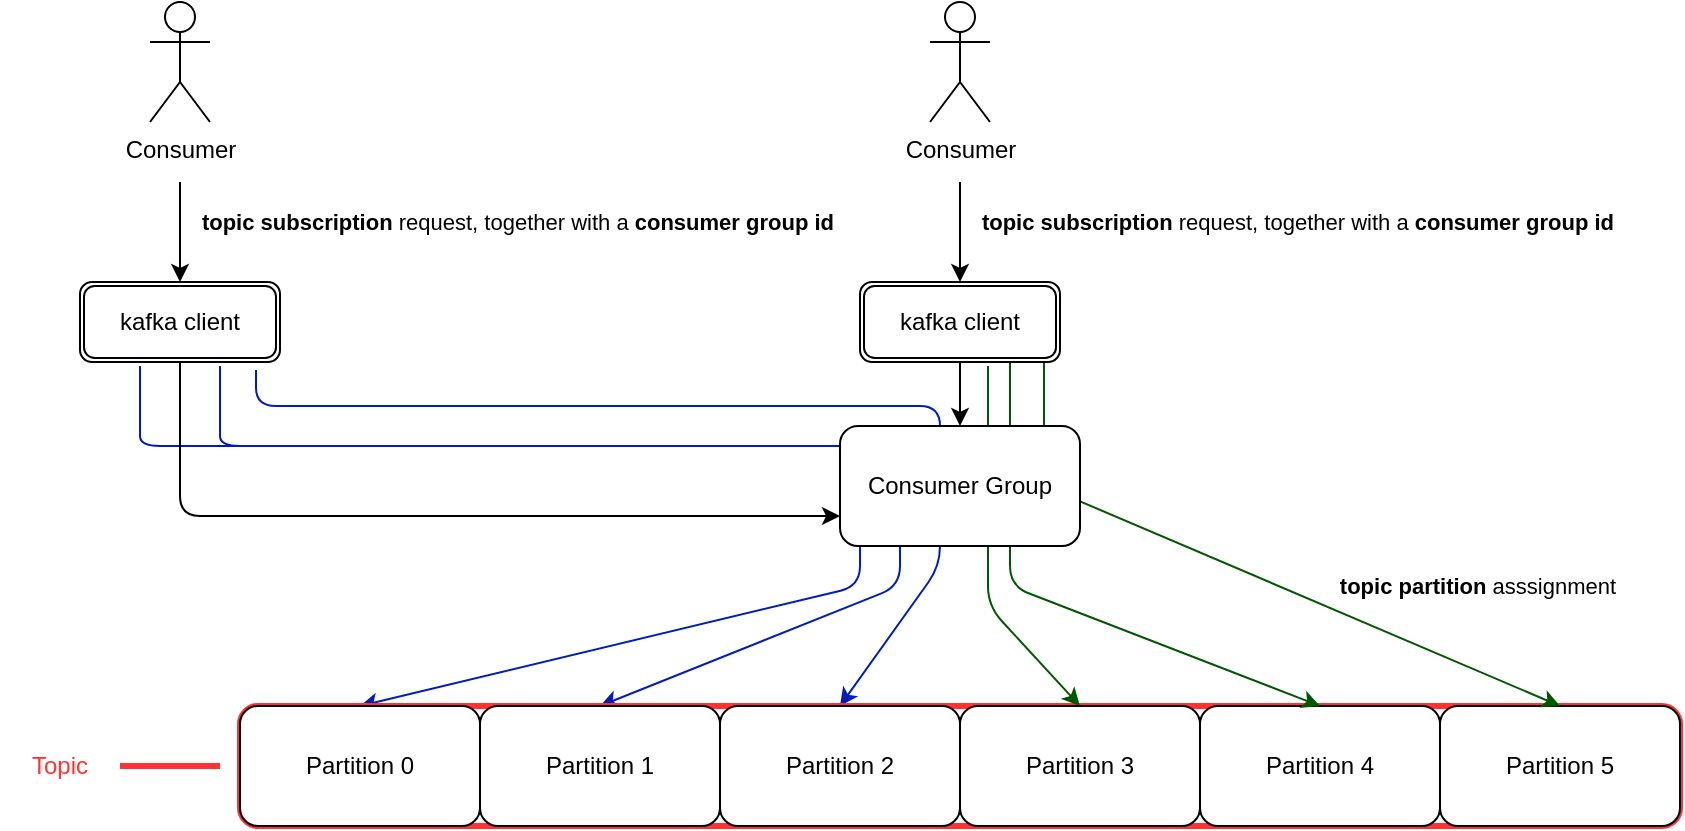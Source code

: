 <mxfile>
    <diagram id="1kjQdgfTsHEcZ8Tp4As7" name="Page-1">
        <mxGraphModel dx="1097" dy="467" grid="1" gridSize="10" guides="1" tooltips="1" connect="1" arrows="1" fold="1" page="1" pageScale="1" pageWidth="1100" pageHeight="850" math="0" shadow="0">
            <root>
                <mxCell id="0"/>
                <mxCell id="1" parent="0"/>
                <mxCell id="36" value="" style="endArrow=classic;html=1;fillColor=#0050ef;strokeColor=#001DBC;entryX=0.5;entryY=0;entryDx=0;entryDy=0;" edge="1" parent="1" target="3">
                    <mxGeometry width="50" height="50" relative="1" as="geometry">
                        <mxPoint x="200" y="401" as="sourcePoint"/>
                        <mxPoint x="390" y="571" as="targetPoint"/>
                        <Array as="points">
                            <mxPoint x="200" y="421"/>
                            <mxPoint x="200" y="441"/>
                            <mxPoint x="370" y="441"/>
                            <mxPoint x="560" y="441"/>
                            <mxPoint x="560" y="511"/>
                        </Array>
                    </mxGeometry>
                </mxCell>
                <mxCell id="34" value="" style="endArrow=classic;html=1;exitX=0.88;exitY=1.1;exitDx=0;exitDy=0;fillColor=#0050ef;strokeColor=#001DBC;entryX=0.5;entryY=0;entryDx=0;entryDy=0;exitPerimeter=0;" edge="1" parent="1" source="25" target="5">
                    <mxGeometry width="50" height="50" relative="1" as="geometry">
                        <mxPoint x="595" y="409" as="sourcePoint"/>
                        <mxPoint x="500" y="521" as="targetPoint"/>
                        <Array as="points">
                            <mxPoint x="258" y="421"/>
                            <mxPoint x="600" y="421"/>
                            <mxPoint x="600" y="501"/>
                        </Array>
                    </mxGeometry>
                </mxCell>
                <mxCell id="35" value="" style="endArrow=classic;html=1;fillColor=#0050ef;strokeColor=#001DBC;entryX=0.5;entryY=0;entryDx=0;entryDy=0;" edge="1" parent="1" target="4">
                    <mxGeometry width="50" height="50" relative="1" as="geometry">
                        <mxPoint x="240" y="401" as="sourcePoint"/>
                        <mxPoint x="560" y="581" as="targetPoint"/>
                        <Array as="points">
                            <mxPoint x="240" y="421"/>
                            <mxPoint x="240" y="441"/>
                            <mxPoint x="410" y="441"/>
                            <mxPoint x="580" y="441"/>
                            <mxPoint x="580" y="511"/>
                        </Array>
                    </mxGeometry>
                </mxCell>
                <mxCell id="2" value="" style="rounded=1;whiteSpace=wrap;html=1;strokeWidth=3;strokeColor=#FF3333;" vertex="1" parent="1">
                    <mxGeometry x="250" y="571" width="720" height="60" as="geometry"/>
                </mxCell>
                <mxCell id="3" value="Partition 0" style="rounded=1;whiteSpace=wrap;html=1;" vertex="1" parent="1">
                    <mxGeometry x="250" y="571" width="120" height="60" as="geometry"/>
                </mxCell>
                <mxCell id="4" value="&lt;span&gt;Partition 1&lt;/span&gt;" style="rounded=1;whiteSpace=wrap;html=1;" vertex="1" parent="1">
                    <mxGeometry x="370" y="571" width="120" height="60" as="geometry"/>
                </mxCell>
                <mxCell id="5" value="&lt;span&gt;Partition 2&lt;/span&gt;" style="rounded=1;whiteSpace=wrap;html=1;" vertex="1" parent="1">
                    <mxGeometry x="490" y="571" width="120" height="60" as="geometry"/>
                </mxCell>
                <mxCell id="6" value="&lt;span&gt;Partition 3&lt;/span&gt;" style="rounded=1;whiteSpace=wrap;html=1;" vertex="1" parent="1">
                    <mxGeometry x="610" y="571" width="120" height="60" as="geometry"/>
                </mxCell>
                <mxCell id="7" value="&lt;span&gt;Partition 4&lt;/span&gt;" style="rounded=1;whiteSpace=wrap;html=1;" vertex="1" parent="1">
                    <mxGeometry x="730" y="571" width="120" height="60" as="geometry"/>
                </mxCell>
                <mxCell id="8" value="&lt;span&gt;Partition 5&lt;/span&gt;" style="rounded=1;whiteSpace=wrap;html=1;" vertex="1" parent="1">
                    <mxGeometry x="850" y="571" width="120" height="60" as="geometry"/>
                </mxCell>
                <mxCell id="9" value="" style="endArrow=none;html=1;strokeWidth=3;strokeColor=#FF3333;entryX=1;entryY=0.5;entryDx=0;entryDy=0;" edge="1" parent="1" target="10">
                    <mxGeometry width="50" height="50" relative="1" as="geometry">
                        <mxPoint x="240" y="601" as="sourcePoint"/>
                        <mxPoint x="200" y="601" as="targetPoint"/>
                    </mxGeometry>
                </mxCell>
                <mxCell id="10" value="&lt;font color=&quot;#ff3333&quot;&gt;Topic&lt;/font&gt;" style="text;html=1;strokeColor=none;fillColor=none;align=center;verticalAlign=middle;whiteSpace=wrap;rounded=0;" vertex="1" parent="1">
                    <mxGeometry x="130" y="586" width="60" height="30" as="geometry"/>
                </mxCell>
                <mxCell id="11" value="Consumer" style="shape=umlActor;verticalLabelPosition=bottom;verticalAlign=top;html=1;outlineConnect=0;" vertex="1" parent="1">
                    <mxGeometry x="595" y="219" width="30" height="60" as="geometry"/>
                </mxCell>
                <mxCell id="13" value="" style="endArrow=classic;html=1;entryX=0.5;entryY=0;entryDx=0;entryDy=0;" edge="1" parent="1">
                    <mxGeometry width="50" height="50" relative="1" as="geometry">
                        <mxPoint x="610" y="309" as="sourcePoint"/>
                        <mxPoint x="610" y="359" as="targetPoint"/>
                        <Array as="points"/>
                    </mxGeometry>
                </mxCell>
                <mxCell id="14" value="&lt;b&gt;topic subscription&lt;/b&gt;&amp;nbsp;request, together with a &lt;b&gt;consumer group id&lt;/b&gt;&amp;nbsp;" style="edgeLabel;html=1;align=center;verticalAlign=middle;resizable=0;points=[];" vertex="1" connectable="0" parent="13">
                    <mxGeometry x="-0.6" y="3" relative="1" as="geometry">
                        <mxPoint x="167" y="10" as="offset"/>
                    </mxGeometry>
                </mxCell>
                <mxCell id="23" value="" style="endArrow=classic;html=1;exitX=0.5;exitY=1;exitDx=0;exitDy=0;entryX=0.5;entryY=0;entryDx=0;entryDy=0;" edge="1" parent="1" source="12" target="22">
                    <mxGeometry width="50" height="50" relative="1" as="geometry">
                        <mxPoint x="700" y="551" as="sourcePoint"/>
                        <mxPoint x="750" y="501" as="targetPoint"/>
                    </mxGeometry>
                </mxCell>
                <mxCell id="24" value="Consumer" style="shape=umlActor;verticalLabelPosition=bottom;verticalAlign=top;html=1;outlineConnect=0;" vertex="1" parent="1">
                    <mxGeometry x="205" y="219" width="30" height="60" as="geometry"/>
                </mxCell>
                <mxCell id="29" style="edgeStyle=none;html=1;entryX=0;entryY=0.75;entryDx=0;entryDy=0;exitX=0.5;exitY=1;exitDx=0;exitDy=0;" edge="1" parent="1" source="25" target="22">
                    <mxGeometry relative="1" as="geometry">
                        <Array as="points">
                            <mxPoint x="220" y="476"/>
                        </Array>
                    </mxGeometry>
                </mxCell>
                <mxCell id="25" value="kafka client" style="shape=ext;double=1;rounded=1;whiteSpace=wrap;html=1;" vertex="1" parent="1">
                    <mxGeometry x="170" y="359" width="100" height="40" as="geometry"/>
                </mxCell>
                <mxCell id="26" value="" style="endArrow=classic;html=1;entryX=0.5;entryY=0;entryDx=0;entryDy=0;" edge="1" parent="1">
                    <mxGeometry width="50" height="50" relative="1" as="geometry">
                        <mxPoint x="220" y="309" as="sourcePoint"/>
                        <mxPoint x="220" y="359" as="targetPoint"/>
                        <Array as="points"/>
                    </mxGeometry>
                </mxCell>
                <mxCell id="27" value="&lt;b&gt;topic subscription&lt;/b&gt;&amp;nbsp;request, together with a &lt;b&gt;consumer group id&lt;/b&gt;&amp;nbsp;" style="edgeLabel;html=1;align=center;verticalAlign=middle;resizable=0;points=[];" vertex="1" connectable="0" parent="26">
                    <mxGeometry x="-0.6" y="3" relative="1" as="geometry">
                        <mxPoint x="167" y="10" as="offset"/>
                    </mxGeometry>
                </mxCell>
                <mxCell id="30" value="" style="endArrow=classic;html=1;entryX=0.5;entryY=0;entryDx=0;entryDy=0;fillColor=#008a00;strokeColor=#005700;exitX=0.92;exitY=1;exitDx=0;exitDy=0;exitPerimeter=0;" edge="1" parent="1" source="12" target="8">
                    <mxGeometry width="50" height="50" relative="1" as="geometry">
                        <mxPoint x="660" y="401" as="sourcePoint"/>
                        <mxPoint x="790" y="501" as="targetPoint"/>
                        <Array as="points">
                            <mxPoint x="652" y="461"/>
                        </Array>
                    </mxGeometry>
                </mxCell>
                <mxCell id="31" value="" style="endArrow=classic;html=1;exitX=0.75;exitY=1;exitDx=0;exitDy=0;entryX=0.5;entryY=0;entryDx=0;entryDy=0;fillColor=#008a00;strokeColor=#005700;" edge="1" parent="1" source="12" target="7">
                    <mxGeometry width="50" height="50" relative="1" as="geometry">
                        <mxPoint x="500" y="571" as="sourcePoint"/>
                        <mxPoint x="550" y="521" as="targetPoint"/>
                        <Array as="points">
                            <mxPoint x="635" y="511"/>
                        </Array>
                    </mxGeometry>
                </mxCell>
                <mxCell id="32" value="" style="endArrow=classic;html=1;entryX=0.5;entryY=0;entryDx=0;entryDy=0;fillColor=#008a00;strokeColor=#005700;" edge="1" parent="1" target="6">
                    <mxGeometry width="50" height="50" relative="1" as="geometry">
                        <mxPoint x="624" y="401" as="sourcePoint"/>
                        <mxPoint x="450" y="511" as="targetPoint"/>
                        <Array as="points">
                            <mxPoint x="624" y="521"/>
                        </Array>
                    </mxGeometry>
                </mxCell>
                <mxCell id="22" value="Consumer Group" style="rounded=1;whiteSpace=wrap;html=1;" vertex="1" parent="1">
                    <mxGeometry x="550" y="431" width="120" height="60" as="geometry"/>
                </mxCell>
                <mxCell id="12" value="kafka client" style="shape=ext;double=1;rounded=1;whiteSpace=wrap;html=1;" vertex="1" parent="1">
                    <mxGeometry x="560" y="359" width="100" height="40" as="geometry"/>
                </mxCell>
                <mxCell id="37" value="&lt;b&gt;topic partition&amp;nbsp;&lt;/b&gt;asssignment&amp;nbsp;" style="edgeLabel;html=1;align=center;verticalAlign=middle;resizable=0;points=[];" vertex="1" connectable="0" parent="1">
                    <mxGeometry x="870" y="511" as="geometry"/>
                </mxCell>
            </root>
        </mxGraphModel>
    </diagram>
</mxfile>